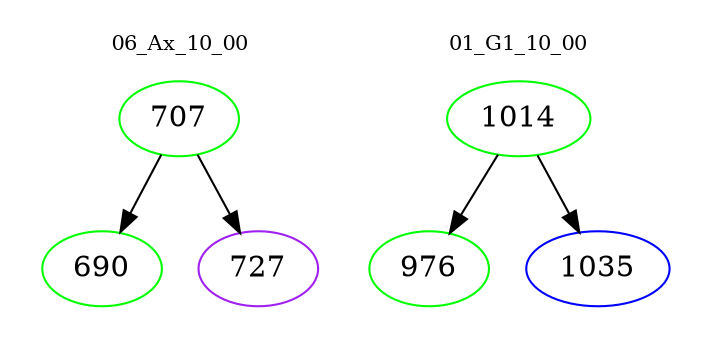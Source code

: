 digraph{
subgraph cluster_0 {
color = white
label = "06_Ax_10_00";
fontsize=10;
T0_707 [label="707", color="green"]
T0_707 -> T0_690 [color="black"]
T0_690 [label="690", color="green"]
T0_707 -> T0_727 [color="black"]
T0_727 [label="727", color="purple"]
}
subgraph cluster_1 {
color = white
label = "01_G1_10_00";
fontsize=10;
T1_1014 [label="1014", color="green"]
T1_1014 -> T1_976 [color="black"]
T1_976 [label="976", color="green"]
T1_1014 -> T1_1035 [color="black"]
T1_1035 [label="1035", color="blue"]
}
}
